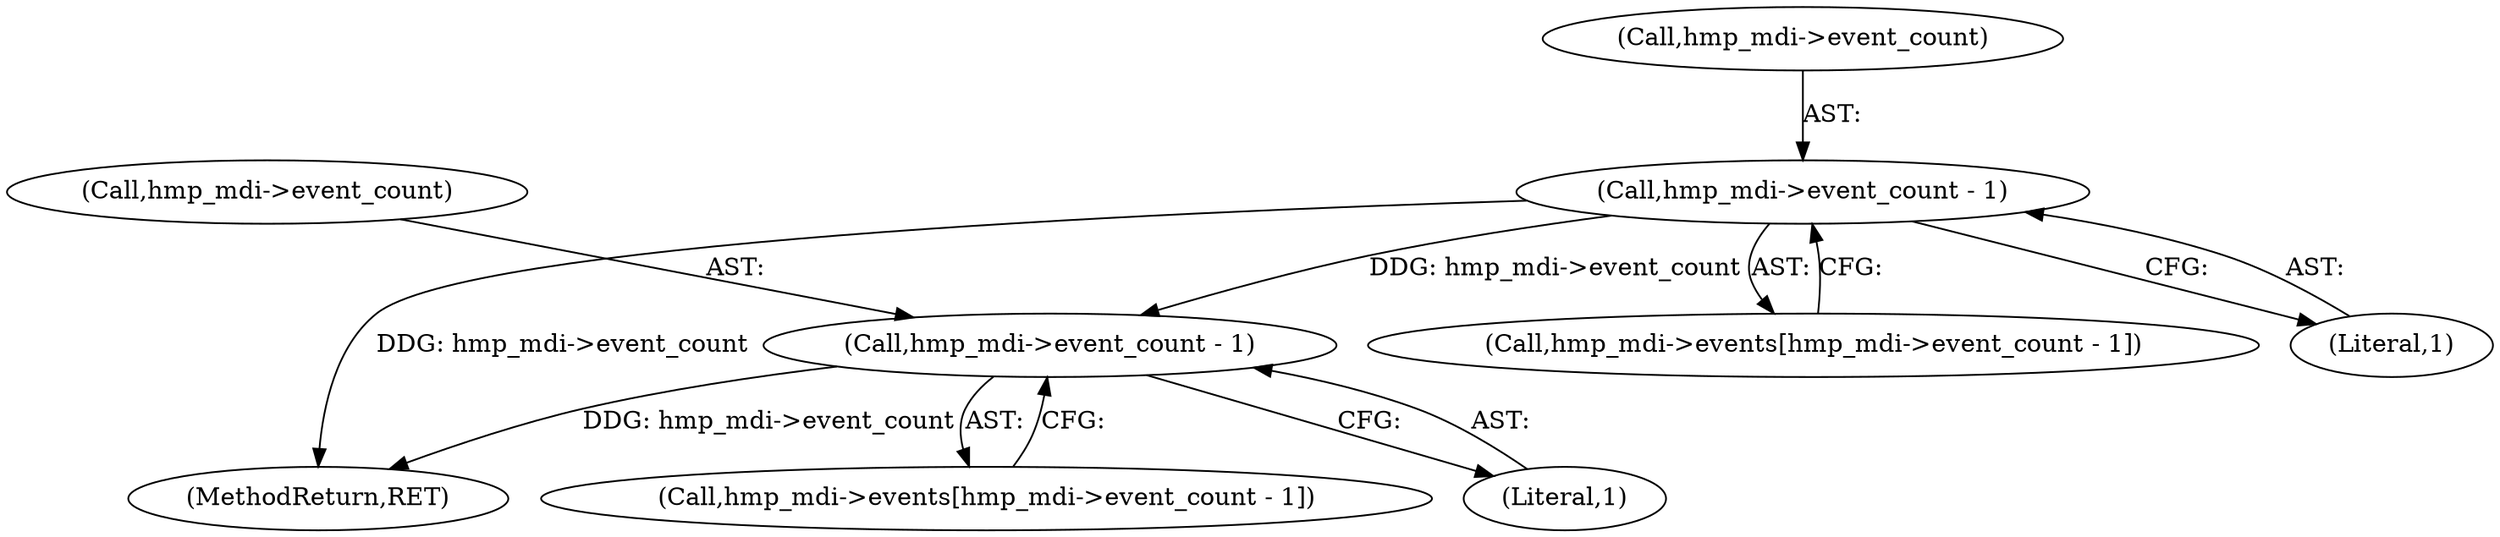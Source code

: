 digraph "0_wildmidi_660b513d99bced8783a4a5984ac2f742c74ebbdd_0@pointer" {
"1001146" [label="(Call,hmp_mdi->event_count - 1)"];
"1000794" [label="(Call,hmp_mdi->event_count - 1)"];
"1001231" [label="(MethodReturn,RET)"];
"1001147" [label="(Call,hmp_mdi->event_count)"];
"1001142" [label="(Call,hmp_mdi->events[hmp_mdi->event_count - 1])"];
"1000794" [label="(Call,hmp_mdi->event_count - 1)"];
"1000795" [label="(Call,hmp_mdi->event_count)"];
"1001146" [label="(Call,hmp_mdi->event_count - 1)"];
"1001150" [label="(Literal,1)"];
"1000790" [label="(Call,hmp_mdi->events[hmp_mdi->event_count - 1])"];
"1000798" [label="(Literal,1)"];
"1001146" -> "1001142"  [label="AST: "];
"1001146" -> "1001150"  [label="CFG: "];
"1001147" -> "1001146"  [label="AST: "];
"1001150" -> "1001146"  [label="AST: "];
"1001142" -> "1001146"  [label="CFG: "];
"1001146" -> "1001231"  [label="DDG: hmp_mdi->event_count"];
"1000794" -> "1001146"  [label="DDG: hmp_mdi->event_count"];
"1000794" -> "1000790"  [label="AST: "];
"1000794" -> "1000798"  [label="CFG: "];
"1000795" -> "1000794"  [label="AST: "];
"1000798" -> "1000794"  [label="AST: "];
"1000790" -> "1000794"  [label="CFG: "];
"1000794" -> "1001231"  [label="DDG: hmp_mdi->event_count"];
}
